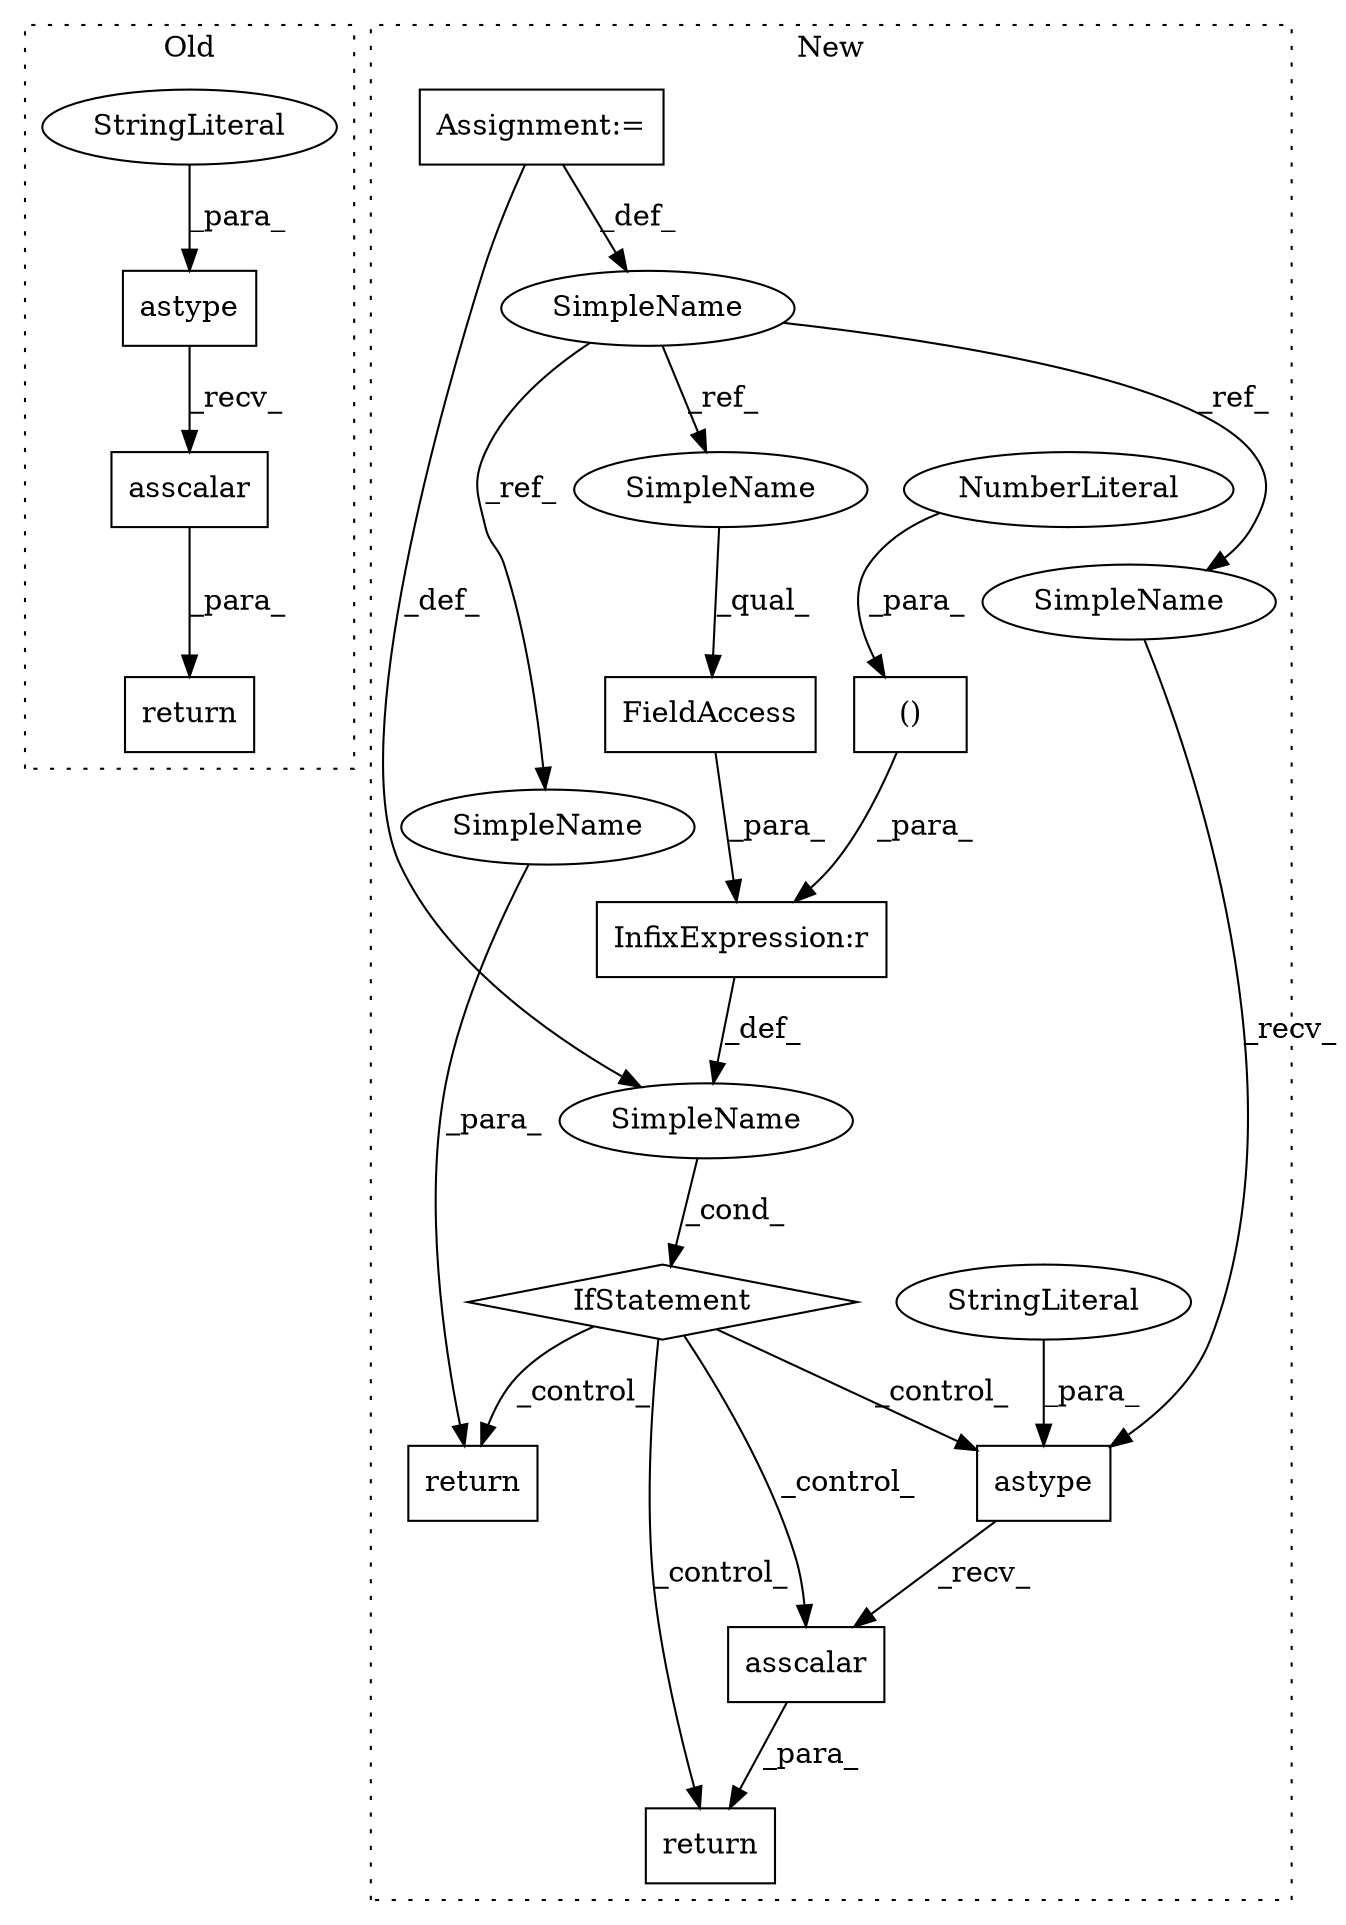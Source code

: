 digraph G {
subgraph cluster0 {
1 [label="return" a="41" s="3758" l="7" shape="box"];
4 [label="asscalar" a="32" s="3808" l="10" shape="box"];
14 [label="astype" a="32" s="3792,3806" l="7,1" shape="box"];
16 [label="StringLiteral" a="45" s="3799" l="7" shape="ellipse"];
label = "Old";
style="dotted";
}
subgraph cluster1 {
2 [label="asscalar" a="32" s="3892" l="10" shape="box"];
3 [label="return" a="41" s="3865" l="7" shape="box"];
5 [label="()" a="106" s="3829" l="25" shape="box"];
6 [label="InfixExpression:r" a="27" s="3820" l="9" shape="box"];
7 [label="NumberLiteral" a="34" s="3853" l="1" shape="ellipse"];
8 [label="FieldAccess" a="22" s="3811" l="9" shape="box"];
9 [label="SimpleName" a="42" s="3771" l="3" shape="ellipse"];
10 [label="astype" a="32" s="3876,3890" l="7,1" shape="box"];
11 [label="IfStatement" a="25" s="3807,3854" l="4,3" shape="diamond"];
12 [label="SimpleName" a="42" s="" l="" shape="ellipse"];
13 [label="StringLiteral" a="45" s="3883" l="7" shape="ellipse"];
15 [label="Assignment:=" a="7" s="3774" l="1" shape="box"];
17 [label="return" a="41" s="3924" l="7" shape="box"];
18 [label="SimpleName" a="42" s="3872" l="3" shape="ellipse"];
19 [label="SimpleName" a="42" s="3811" l="3" shape="ellipse"];
20 [label="SimpleName" a="42" s="3931" l="3" shape="ellipse"];
label = "New";
style="dotted";
}
2 -> 3 [label="_para_"];
4 -> 1 [label="_para_"];
5 -> 6 [label="_para_"];
6 -> 12 [label="_def_"];
7 -> 5 [label="_para_"];
8 -> 6 [label="_para_"];
9 -> 19 [label="_ref_"];
9 -> 18 [label="_ref_"];
9 -> 20 [label="_ref_"];
10 -> 2 [label="_recv_"];
11 -> 3 [label="_control_"];
11 -> 17 [label="_control_"];
11 -> 10 [label="_control_"];
11 -> 2 [label="_control_"];
12 -> 11 [label="_cond_"];
13 -> 10 [label="_para_"];
14 -> 4 [label="_recv_"];
15 -> 12 [label="_def_"];
15 -> 9 [label="_def_"];
16 -> 14 [label="_para_"];
18 -> 10 [label="_recv_"];
19 -> 8 [label="_qual_"];
20 -> 17 [label="_para_"];
}